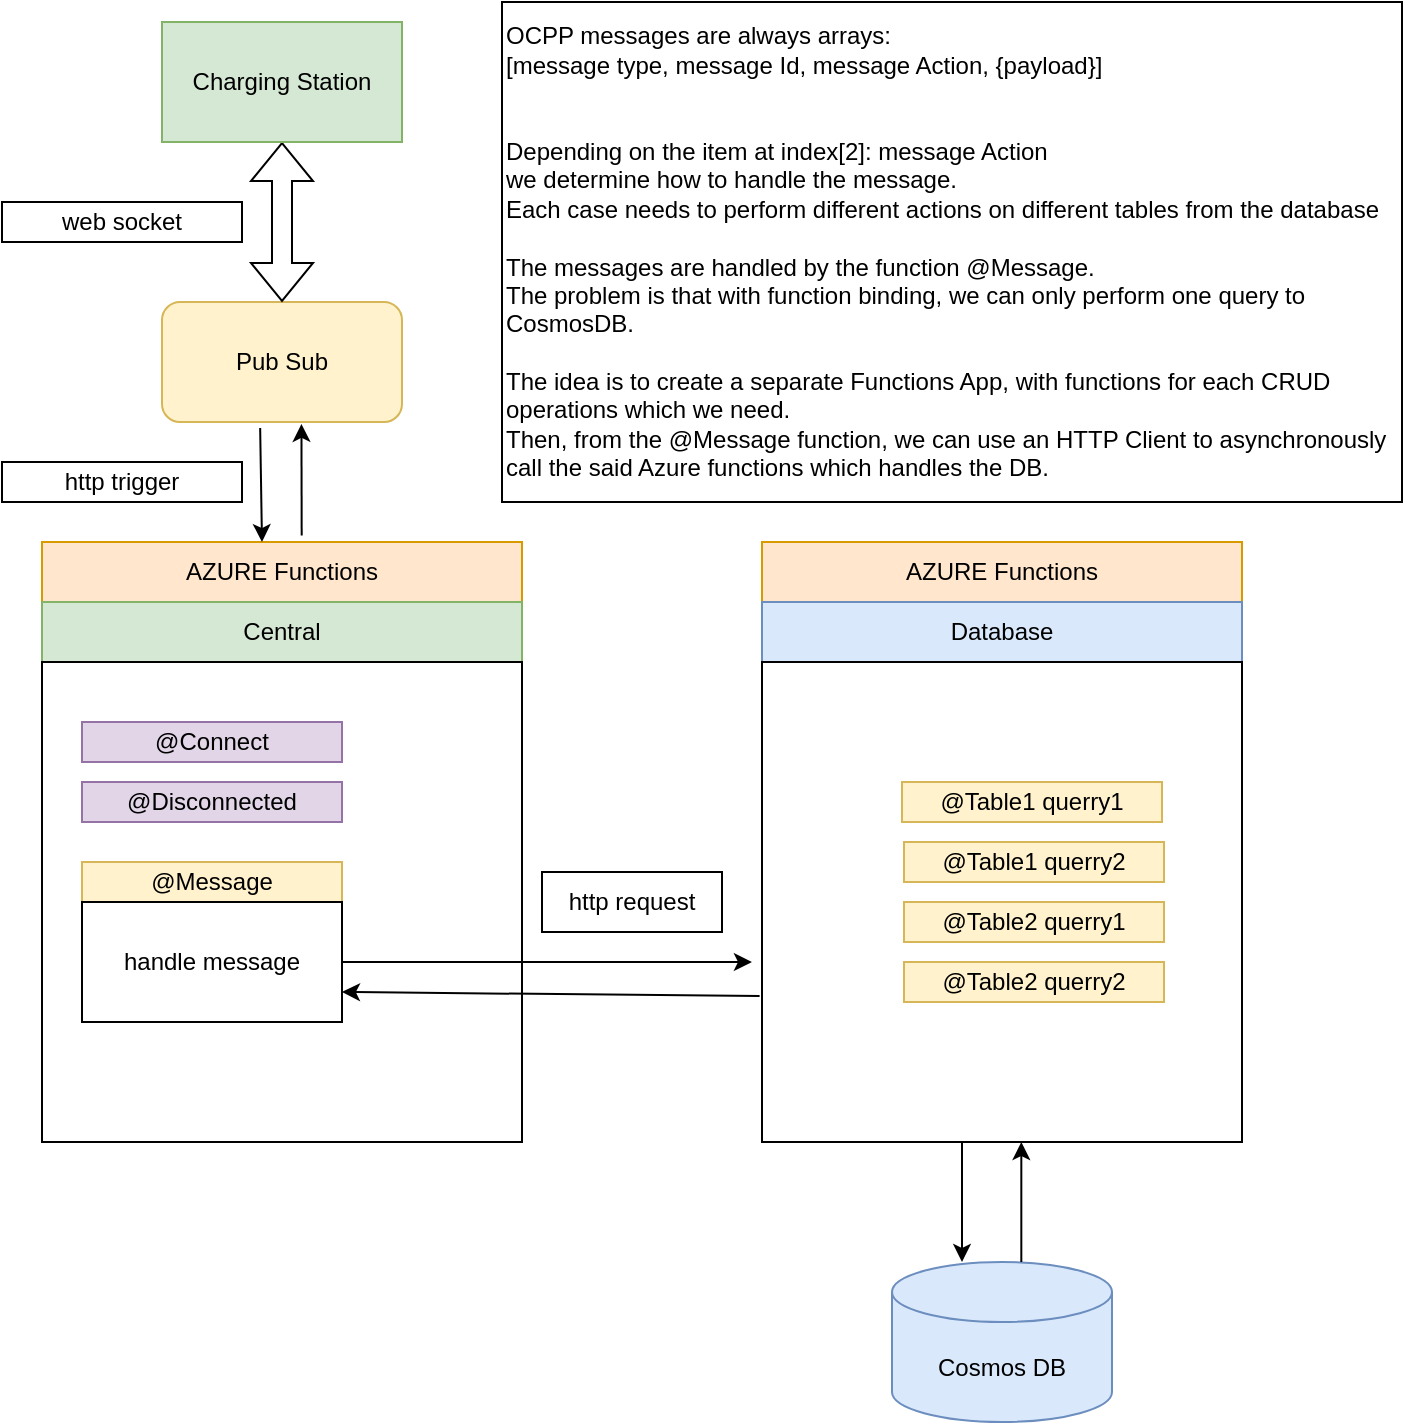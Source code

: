 <mxfile version="22.1.2" type="github">
  <diagram name="Page-1" id="swX_OmcifyCcQ__FE-wy">
    <mxGraphModel dx="1478" dy="847" grid="1" gridSize="10" guides="1" tooltips="1" connect="1" arrows="1" fold="1" page="1" pageScale="1" pageWidth="850" pageHeight="1100" math="0" shadow="0">
      <root>
        <mxCell id="0" />
        <mxCell id="1" parent="0" />
        <mxCell id="JxlkaKrIeEIBKMhmb0Ot-1" value="&lt;div&gt;AZURE Functions&lt;/div&gt;" style="rounded=0;whiteSpace=wrap;html=1;fillColor=#ffe6cc;strokeColor=#d79b00;" parent="1" vertex="1">
          <mxGeometry x="160" y="320" width="240" height="30" as="geometry" />
        </mxCell>
        <mxCell id="JxlkaKrIeEIBKMhmb0Ot-2" value="Central" style="rounded=0;whiteSpace=wrap;html=1;fillColor=#d5e8d4;strokeColor=#82b366;" parent="1" vertex="1">
          <mxGeometry x="160" y="350" width="240" height="30" as="geometry" />
        </mxCell>
        <mxCell id="JxlkaKrIeEIBKMhmb0Ot-3" value="&lt;div&gt;AZURE Functions&lt;/div&gt;" style="rounded=0;whiteSpace=wrap;html=1;fillColor=#ffe6cc;strokeColor=#d79b00;" parent="1" vertex="1">
          <mxGeometry x="520" y="320" width="240" height="30" as="geometry" />
        </mxCell>
        <mxCell id="JxlkaKrIeEIBKMhmb0Ot-4" value="Database" style="rounded=0;whiteSpace=wrap;html=1;fillColor=#dae8fc;strokeColor=#6c8ebf;" parent="1" vertex="1">
          <mxGeometry x="520" y="350" width="240" height="30" as="geometry" />
        </mxCell>
        <mxCell id="JxlkaKrIeEIBKMhmb0Ot-5" value="" style="rounded=0;whiteSpace=wrap;html=1;" parent="1" vertex="1">
          <mxGeometry x="160" y="380" width="240" height="240" as="geometry" />
        </mxCell>
        <mxCell id="JxlkaKrIeEIBKMhmb0Ot-6" value="@Connect" style="rounded=0;whiteSpace=wrap;html=1;fillColor=#e1d5e7;strokeColor=#9673a6;" parent="1" vertex="1">
          <mxGeometry x="180" y="410" width="130" height="20" as="geometry" />
        </mxCell>
        <mxCell id="JxlkaKrIeEIBKMhmb0Ot-8" value="@Disconnected" style="rounded=0;whiteSpace=wrap;html=1;fillColor=#e1d5e7;strokeColor=#9673a6;" parent="1" vertex="1">
          <mxGeometry x="180" y="440" width="130" height="20" as="geometry" />
        </mxCell>
        <mxCell id="JxlkaKrIeEIBKMhmb0Ot-9" value="@Message" style="rounded=0;whiteSpace=wrap;html=1;fillColor=#fff2cc;strokeColor=#d6b656;" parent="1" vertex="1">
          <mxGeometry x="180" y="480" width="130" height="20" as="geometry" />
        </mxCell>
        <mxCell id="JxlkaKrIeEIBKMhmb0Ot-10" value="handle message" style="rounded=0;whiteSpace=wrap;html=1;" parent="1" vertex="1">
          <mxGeometry x="180" y="500" width="130" height="60" as="geometry" />
        </mxCell>
        <mxCell id="JxlkaKrIeEIBKMhmb0Ot-11" value="" style="rounded=0;whiteSpace=wrap;html=1;" parent="1" vertex="1">
          <mxGeometry x="520" y="380" width="240" height="240" as="geometry" />
        </mxCell>
        <mxCell id="JxlkaKrIeEIBKMhmb0Ot-12" style="edgeStyle=orthogonalEdgeStyle;rounded=0;orthogonalLoop=1;jettySize=auto;html=1;exitX=1;exitY=0.5;exitDx=0;exitDy=0;entryX=-0.021;entryY=0.625;entryDx=0;entryDy=0;entryPerimeter=0;" parent="1" source="JxlkaKrIeEIBKMhmb0Ot-10" target="JxlkaKrIeEIBKMhmb0Ot-11" edge="1">
          <mxGeometry relative="1" as="geometry" />
        </mxCell>
        <mxCell id="JxlkaKrIeEIBKMhmb0Ot-13" value="http request" style="rounded=0;whiteSpace=wrap;html=1;" parent="1" vertex="1">
          <mxGeometry x="410" y="485" width="90" height="30" as="geometry" />
        </mxCell>
        <mxCell id="JxlkaKrIeEIBKMhmb0Ot-14" value="@Table1 querry1" style="rounded=0;whiteSpace=wrap;html=1;fillColor=#fff2cc;strokeColor=#d6b656;" parent="1" vertex="1">
          <mxGeometry x="590" y="440" width="130" height="20" as="geometry" />
        </mxCell>
        <mxCell id="JxlkaKrIeEIBKMhmb0Ot-15" value="@Table1 querry2" style="rounded=0;whiteSpace=wrap;html=1;fillColor=#fff2cc;strokeColor=#d6b656;" parent="1" vertex="1">
          <mxGeometry x="591" y="470" width="130" height="20" as="geometry" />
        </mxCell>
        <mxCell id="JxlkaKrIeEIBKMhmb0Ot-19" value="@Table2 querry1" style="rounded=0;whiteSpace=wrap;html=1;fillColor=#fff2cc;strokeColor=#d6b656;" parent="1" vertex="1">
          <mxGeometry x="591" y="500" width="130" height="20" as="geometry" />
        </mxCell>
        <mxCell id="JxlkaKrIeEIBKMhmb0Ot-20" value="@Table2 querry2" style="rounded=0;whiteSpace=wrap;html=1;fillColor=#fff2cc;strokeColor=#d6b656;" parent="1" vertex="1">
          <mxGeometry x="591" y="530" width="130" height="20" as="geometry" />
        </mxCell>
        <mxCell id="JxlkaKrIeEIBKMhmb0Ot-21" value="" style="endArrow=classic;html=1;rounded=0;entryX=1;entryY=0.75;entryDx=0;entryDy=0;exitX=-0.005;exitY=0.696;exitDx=0;exitDy=0;exitPerimeter=0;" parent="1" source="JxlkaKrIeEIBKMhmb0Ot-11" target="JxlkaKrIeEIBKMhmb0Ot-10" edge="1">
          <mxGeometry width="50" height="50" relative="1" as="geometry">
            <mxPoint x="470" y="590" as="sourcePoint" />
            <mxPoint x="530" y="520" as="targetPoint" />
          </mxGeometry>
        </mxCell>
        <mxCell id="JxlkaKrIeEIBKMhmb0Ot-24" value="Cosmos DB" style="shape=cylinder3;whiteSpace=wrap;html=1;boundedLbl=1;backgroundOutline=1;size=15;fillColor=#dae8fc;strokeColor=#6c8ebf;" parent="1" vertex="1">
          <mxGeometry x="585" y="680" width="110" height="80" as="geometry" />
        </mxCell>
        <mxCell id="JxlkaKrIeEIBKMhmb0Ot-26" value="" style="endArrow=classic;html=1;rounded=0;" parent="1" edge="1">
          <mxGeometry width="50" height="50" relative="1" as="geometry">
            <mxPoint x="620" y="620" as="sourcePoint" />
            <mxPoint x="620" y="680" as="targetPoint" />
          </mxGeometry>
        </mxCell>
        <mxCell id="JxlkaKrIeEIBKMhmb0Ot-29" value="" style="endArrow=classic;html=1;rounded=0;" parent="1" edge="1">
          <mxGeometry width="50" height="50" relative="1" as="geometry">
            <mxPoint x="649.66" y="680" as="sourcePoint" />
            <mxPoint x="649.66" y="620" as="targetPoint" />
          </mxGeometry>
        </mxCell>
        <mxCell id="JxlkaKrIeEIBKMhmb0Ot-30" value="Pub Sub" style="rounded=1;whiteSpace=wrap;html=1;fillColor=#fff2cc;strokeColor=#d6b656;" parent="1" vertex="1">
          <mxGeometry x="220" y="200" width="120" height="60" as="geometry" />
        </mxCell>
        <mxCell id="JxlkaKrIeEIBKMhmb0Ot-33" value="" style="shape=flexArrow;endArrow=classic;startArrow=classic;html=1;rounded=0;exitX=0.5;exitY=0;exitDx=0;exitDy=0;" parent="1" source="JxlkaKrIeEIBKMhmb0Ot-30" edge="1">
          <mxGeometry width="100" height="100" relative="1" as="geometry">
            <mxPoint x="180" y="220" as="sourcePoint" />
            <mxPoint x="280" y="120" as="targetPoint" />
          </mxGeometry>
        </mxCell>
        <mxCell id="JxlkaKrIeEIBKMhmb0Ot-35" value="Charging Station" style="rounded=0;whiteSpace=wrap;html=1;fillColor=#d5e8d4;strokeColor=#82b366;" parent="1" vertex="1">
          <mxGeometry x="220" y="60" width="120" height="60" as="geometry" />
        </mxCell>
        <mxCell id="JxlkaKrIeEIBKMhmb0Ot-36" value="" style="endArrow=classic;html=1;rounded=0;exitX=0.409;exitY=1.05;exitDx=0;exitDy=0;exitPerimeter=0;" parent="1" source="JxlkaKrIeEIBKMhmb0Ot-30" edge="1">
          <mxGeometry width="50" height="50" relative="1" as="geometry">
            <mxPoint x="269.66" y="270" as="sourcePoint" />
            <mxPoint x="270" y="320" as="targetPoint" />
          </mxGeometry>
        </mxCell>
        <mxCell id="JxlkaKrIeEIBKMhmb0Ot-37" value="" style="endArrow=classic;html=1;rounded=0;exitX=0.541;exitY=-0.107;exitDx=0;exitDy=0;exitPerimeter=0;entryX=0.581;entryY=1.016;entryDx=0;entryDy=0;entryPerimeter=0;" parent="1" source="JxlkaKrIeEIBKMhmb0Ot-1" target="JxlkaKrIeEIBKMhmb0Ot-30" edge="1">
          <mxGeometry width="50" height="50" relative="1" as="geometry">
            <mxPoint x="310" y="310" as="sourcePoint" />
            <mxPoint x="289.66" y="270" as="targetPoint" />
          </mxGeometry>
        </mxCell>
        <mxCell id="JxlkaKrIeEIBKMhmb0Ot-38" value="web socket" style="rounded=0;whiteSpace=wrap;html=1;" parent="1" vertex="1">
          <mxGeometry x="140" y="150" width="120" height="20" as="geometry" />
        </mxCell>
        <mxCell id="JxlkaKrIeEIBKMhmb0Ot-39" value="http trigger" style="rounded=0;whiteSpace=wrap;html=1;" parent="1" vertex="1">
          <mxGeometry x="140" y="280" width="120" height="20" as="geometry" />
        </mxCell>
        <mxCell id="LG0gamAI-7Yihom5rvxm-4" value="&lt;div align=&quot;left&quot;&gt;OCPP messages are always arrays:&lt;br&gt;&lt;/div&gt;&lt;div align=&quot;left&quot;&gt;[message type, message Id, message Action, {payload}]&lt;br&gt;&lt;/div&gt;&lt;br&gt;&lt;br&gt;&lt;div&gt;Depending on the item at index[2]: message Action&lt;/div&gt;&lt;div&gt;we determine how to handle the message.&lt;br&gt;Each case needs to perform different actions on different tables from the database&lt;br&gt;&lt;br&gt;The messages are handled by the function @Message.&lt;/div&gt;&lt;div&gt;The problem is that with function binding, we can only perform one query to CosmosDB.&lt;br&gt;&lt;br&gt;The idea is to create a separate Functions App, with functions for each CRUD operations which we need.&lt;br&gt;Then, from the @Message function, we can use an HTTP Client to asynchronously&lt;br&gt;call the said Azure functions which handles the DB.&lt;br&gt;&lt;/div&gt;" style="rounded=0;whiteSpace=wrap;html=1;align=left;" vertex="1" parent="1">
          <mxGeometry x="390" y="50" width="450" height="250" as="geometry" />
        </mxCell>
      </root>
    </mxGraphModel>
  </diagram>
</mxfile>
